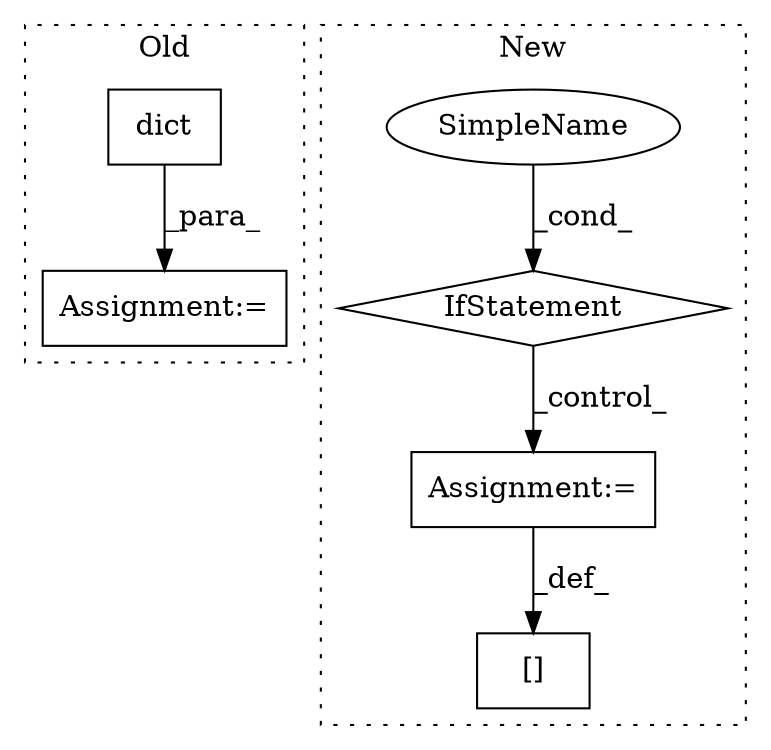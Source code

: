 digraph G {
subgraph cluster0 {
1 [label="dict" a="32" s="23117,23139" l="5,1" shape="box"];
4 [label="Assignment:=" a="7" s="23116" l="1" shape="box"];
label = "Old";
style="dotted";
}
subgraph cluster1 {
2 [label="[]" a="2" s="24841,24857" l="10,1" shape="box"];
3 [label="Assignment:=" a="7" s="24630" l="1" shape="box"];
5 [label="IfStatement" a="25" s="24556,24577" l="4,2" shape="diamond"];
6 [label="SimpleName" a="42" s="" l="" shape="ellipse"];
label = "New";
style="dotted";
}
1 -> 4 [label="_para_"];
3 -> 2 [label="_def_"];
5 -> 3 [label="_control_"];
6 -> 5 [label="_cond_"];
}